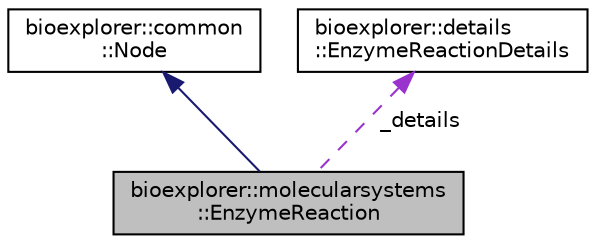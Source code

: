 digraph "bioexplorer::molecularsystems::EnzymeReaction"
{
 // LATEX_PDF_SIZE
  edge [fontname="Helvetica",fontsize="10",labelfontname="Helvetica",labelfontsize="10"];
  node [fontname="Helvetica",fontsize="10",shape=record];
  Node1 [label="bioexplorer::molecularsystems\l::EnzymeReaction",height=0.2,width=0.4,color="black", fillcolor="grey75", style="filled", fontcolor="black",tooltip="An Enzyme reaction is a object that combines an existing enyzme, a list of substrates and a list of p..."];
  Node2 -> Node1 [dir="back",color="midnightblue",fontsize="10",style="solid",fontname="Helvetica"];
  Node2 [label="bioexplorer::common\l::Node",height=0.2,width=0.4,color="black", fillcolor="white", style="filled",URL="$d7/d93/classbioexplorer_1_1common_1_1Node.html",tooltip="The Node class."];
  Node3 -> Node1 [dir="back",color="darkorchid3",fontsize="10",style="dashed",label=" _details" ,fontname="Helvetica"];
  Node3 [label="bioexplorer::details\l::EnzymeReactionDetails",height=0.2,width=0.4,color="black", fillcolor="white", style="filled",URL="$df/dc6/structbioexplorer_1_1details_1_1EnzymeReactionDetails.html",tooltip="An enzyme reaction."];
}
